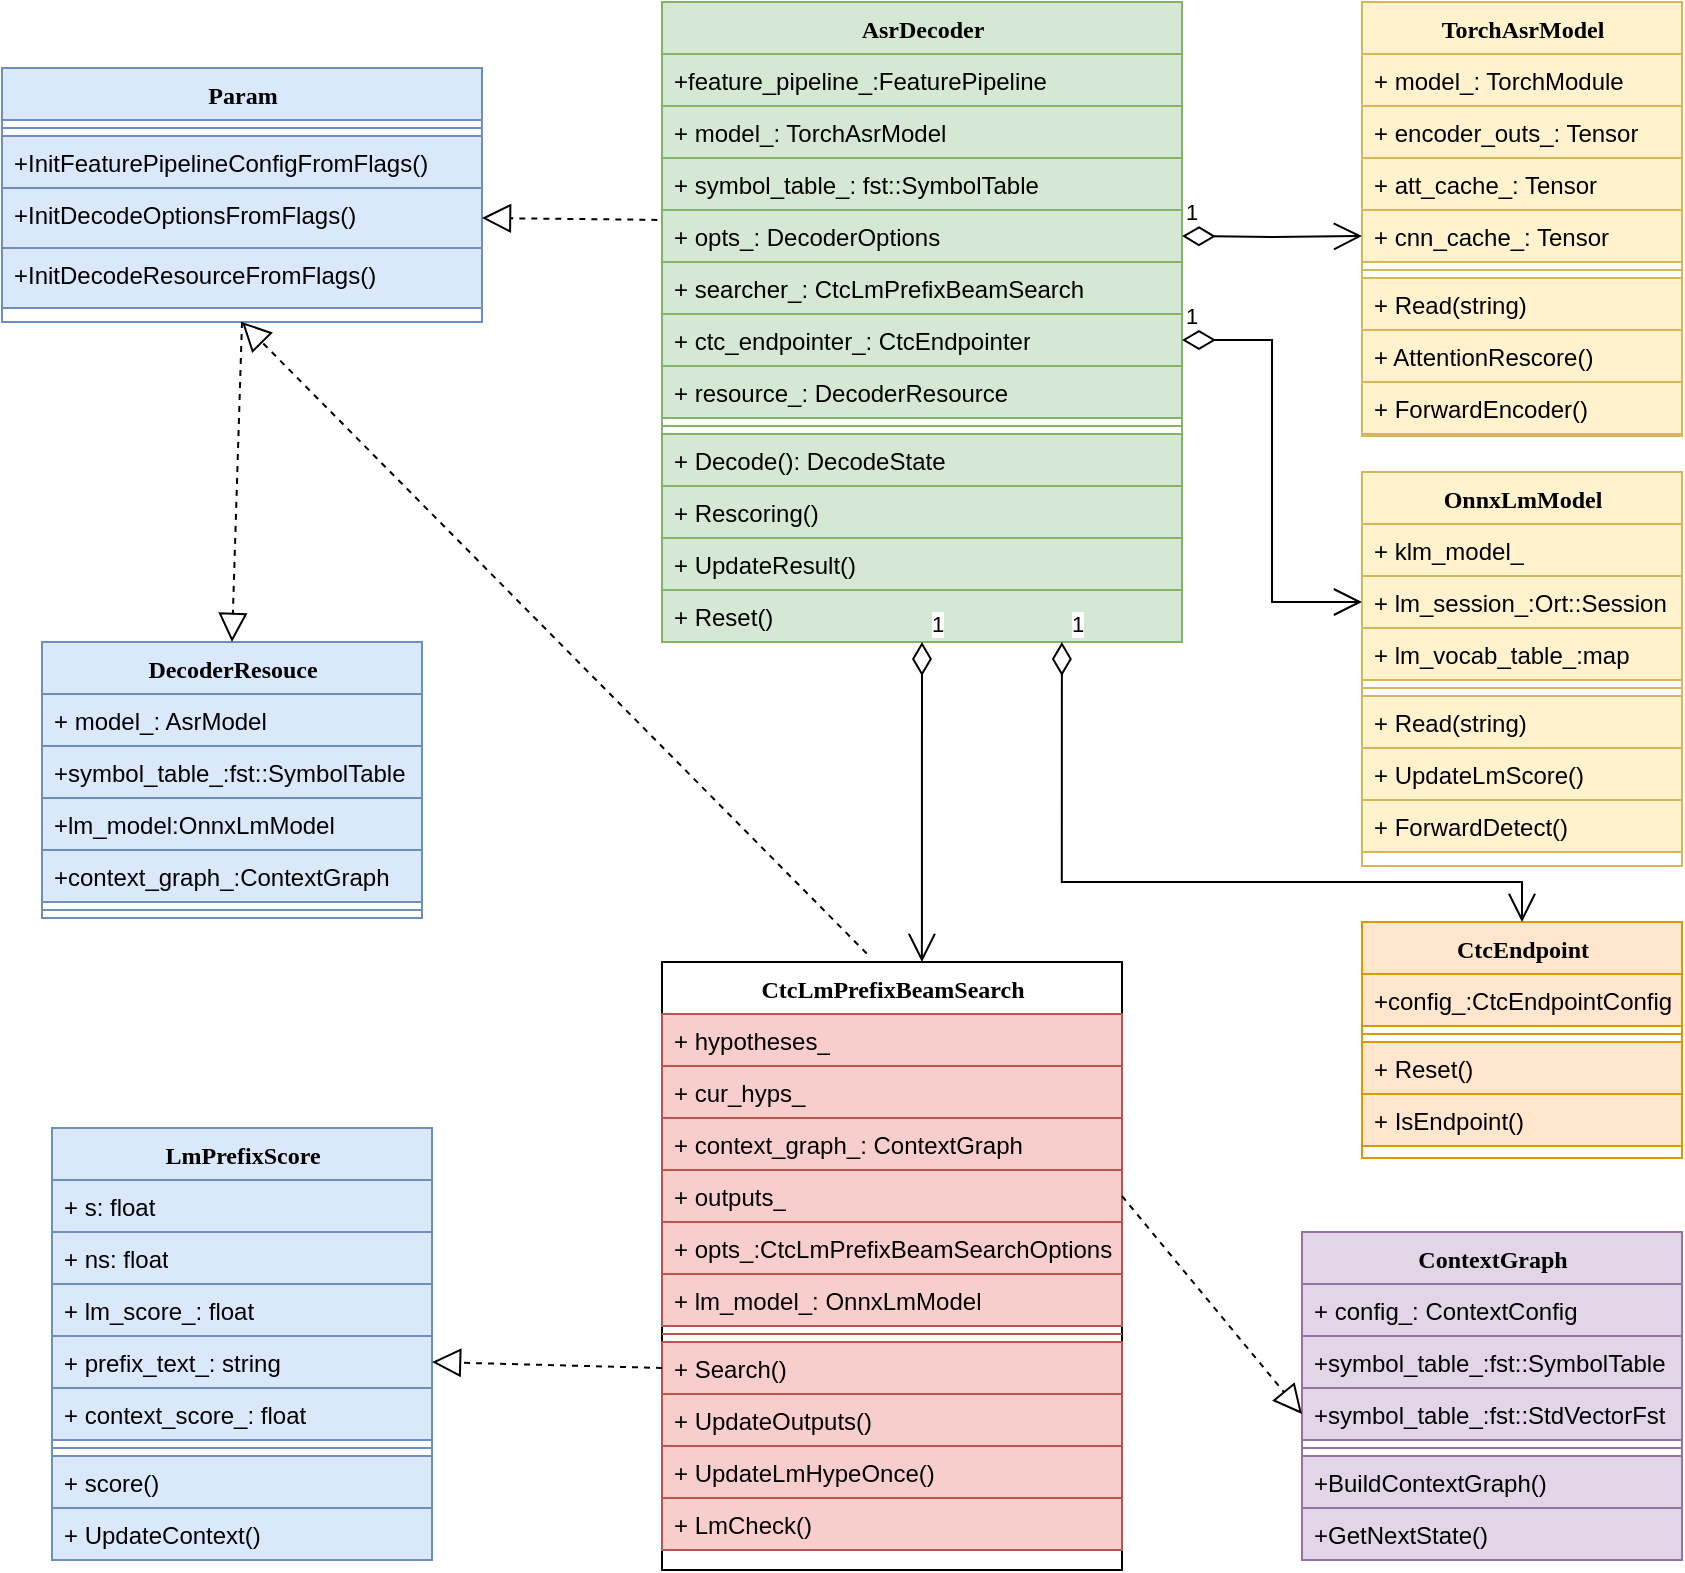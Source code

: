 <mxfile version="20.8.10" type="device"><diagram name="Page-1" id="9f46799a-70d6-7492-0946-bef42562c5a5"><mxGraphModel dx="1587" dy="893" grid="1" gridSize="10" guides="1" tooltips="1" connect="1" arrows="1" fold="1" page="1" pageScale="1" pageWidth="1100" pageHeight="850" background="none" math="0" shadow="0"><root><mxCell id="0"/><mxCell id="1" parent="0"/><mxCell id="78961159f06e98e8-17" value="Param" style="swimlane;html=1;fontStyle=1;align=center;verticalAlign=top;childLayout=stackLayout;horizontal=1;startSize=26;horizontalStack=0;resizeParent=1;resizeLast=0;collapsible=1;marginBottom=0;swimlaneFillColor=#ffffff;rounded=0;shadow=0;comic=0;labelBackgroundColor=none;strokeWidth=1;fillColor=#dae8fc;fontFamily=Verdana;fontSize=12;strokeColor=#6c8ebf;" parent="1" vertex="1"><mxGeometry x="10" y="83" width="240" height="127" as="geometry"><mxRectangle x="90" y="83" width="80" height="30" as="alternateBounds"/></mxGeometry></mxCell><mxCell id="78961159f06e98e8-19" value="" style="line;html=1;strokeWidth=1;fillColor=#dae8fc;align=left;verticalAlign=middle;spacingTop=-1;spacingLeft=3;spacingRight=3;rotatable=0;labelPosition=right;points=[];portConstraint=eastwest;strokeColor=#6c8ebf;" parent="78961159f06e98e8-17" vertex="1"><mxGeometry y="26" width="240" height="8" as="geometry"/></mxCell><mxCell id="78961159f06e98e8-20" value="+InitFeaturePipelineConfigFromFlags()" style="text;html=1;strokeColor=#6c8ebf;fillColor=#dae8fc;align=left;verticalAlign=top;spacingLeft=4;spacingRight=4;whiteSpace=wrap;overflow=hidden;rotatable=0;points=[[0,0.5],[1,0.5]];portConstraint=eastwest;" parent="78961159f06e98e8-17" vertex="1"><mxGeometry y="34" width="240" height="26" as="geometry"/></mxCell><mxCell id="78961159f06e98e8-27" value="+InitDecodeOptionsFromFlags()" style="text;html=1;strokeColor=#6c8ebf;fillColor=#dae8fc;align=left;verticalAlign=top;spacingLeft=4;spacingRight=4;whiteSpace=wrap;overflow=hidden;rotatable=0;points=[[0,0.5],[1,0.5]];portConstraint=eastwest;" parent="78961159f06e98e8-17" vertex="1"><mxGeometry y="60" width="240" height="30" as="geometry"/></mxCell><mxCell id="6aU27P2bZAj_-giF5rMK-1" value="+InitDecodeResourceFromFlags()" style="text;html=1;strokeColor=#6c8ebf;fillColor=#dae8fc;align=left;verticalAlign=top;spacingLeft=4;spacingRight=4;whiteSpace=wrap;overflow=hidden;rotatable=0;points=[[0,0.5],[1,0.5]];portConstraint=eastwest;" vertex="1" parent="78961159f06e98e8-17"><mxGeometry y="90" width="240" height="30" as="geometry"/></mxCell><mxCell id="78961159f06e98e8-30" value="AsrDecoder" style="swimlane;html=1;fontStyle=1;align=center;verticalAlign=top;childLayout=stackLayout;horizontal=1;startSize=26;horizontalStack=0;resizeParent=1;resizeLast=0;collapsible=1;marginBottom=0;swimlaneFillColor=#ffffff;rounded=0;shadow=0;comic=0;labelBackgroundColor=none;strokeWidth=1;fillColor=#d5e8d4;fontFamily=Verdana;fontSize=12;strokeColor=#82b366;" parent="1" vertex="1"><mxGeometry x="340" y="50" width="260" height="320" as="geometry"/></mxCell><mxCell id="78961159f06e98e8-31" value="+feature_pipeline_:FeaturePipeline" style="text;html=1;strokeColor=#82b366;fillColor=#d5e8d4;align=left;verticalAlign=top;spacingLeft=4;spacingRight=4;whiteSpace=wrap;overflow=hidden;rotatable=0;points=[[0,0.5],[1,0.5]];portConstraint=eastwest;" parent="78961159f06e98e8-30" vertex="1"><mxGeometry y="26" width="260" height="26" as="geometry"/></mxCell><mxCell id="78961159f06e98e8-32" value="+ model_: TorchAsrModel" style="text;html=1;strokeColor=#82b366;fillColor=#d5e8d4;align=left;verticalAlign=top;spacingLeft=4;spacingRight=4;whiteSpace=wrap;overflow=hidden;rotatable=0;points=[[0,0.5],[1,0.5]];portConstraint=eastwest;" parent="78961159f06e98e8-30" vertex="1"><mxGeometry y="52" width="260" height="26" as="geometry"/></mxCell><mxCell id="78961159f06e98e8-33" value="+ symbol_table_: fst::SymbolTable" style="text;html=1;strokeColor=#82b366;fillColor=#d5e8d4;align=left;verticalAlign=top;spacingLeft=4;spacingRight=4;whiteSpace=wrap;overflow=hidden;rotatable=0;points=[[0,0.5],[1,0.5]];portConstraint=eastwest;" parent="78961159f06e98e8-30" vertex="1"><mxGeometry y="78" width="260" height="26" as="geometry"/></mxCell><mxCell id="78961159f06e98e8-34" value="+ opts_: DecoderOptions" style="text;html=1;strokeColor=#82b366;fillColor=#d5e8d4;align=left;verticalAlign=top;spacingLeft=4;spacingRight=4;whiteSpace=wrap;overflow=hidden;rotatable=0;points=[[0,0.5],[1,0.5]];portConstraint=eastwest;" parent="78961159f06e98e8-30" vertex="1"><mxGeometry y="104" width="260" height="26" as="geometry"/></mxCell><mxCell id="78961159f06e98e8-36" value="+ searcher_: CtcLmPrefixBeamSearch" style="text;html=1;strokeColor=#82b366;fillColor=#d5e8d4;align=left;verticalAlign=top;spacingLeft=4;spacingRight=4;whiteSpace=wrap;overflow=hidden;rotatable=0;points=[[0,0.5],[1,0.5]];portConstraint=eastwest;" parent="78961159f06e98e8-30" vertex="1"><mxGeometry y="130" width="260" height="26" as="geometry"/></mxCell><mxCell id="6aU27P2bZAj_-giF5rMK-4" value="+ ctc_endpointer_: CtcEndpointer" style="text;html=1;strokeColor=#82b366;fillColor=#d5e8d4;align=left;verticalAlign=top;spacingLeft=4;spacingRight=4;whiteSpace=wrap;overflow=hidden;rotatable=0;points=[[0,0.5],[1,0.5]];portConstraint=eastwest;" vertex="1" parent="78961159f06e98e8-30"><mxGeometry y="156" width="260" height="26" as="geometry"/></mxCell><mxCell id="78961159f06e98e8-37" value="+ resource_: DecoderResource" style="text;html=1;strokeColor=#82b366;fillColor=#d5e8d4;align=left;verticalAlign=top;spacingLeft=4;spacingRight=4;whiteSpace=wrap;overflow=hidden;rotatable=0;points=[[0,0.5],[1,0.5]];portConstraint=eastwest;" parent="78961159f06e98e8-30" vertex="1"><mxGeometry y="182" width="260" height="26" as="geometry"/></mxCell><mxCell id="78961159f06e98e8-38" value="" style="line;html=1;strokeWidth=1;fillColor=#d5e8d4;align=left;verticalAlign=middle;spacingTop=-1;spacingLeft=3;spacingRight=3;rotatable=0;labelPosition=right;points=[];portConstraint=eastwest;strokeColor=#82b366;" parent="78961159f06e98e8-30" vertex="1"><mxGeometry y="208" width="260" height="8" as="geometry"/></mxCell><mxCell id="78961159f06e98e8-39" value="+ Decode(): DecodeState" style="text;html=1;strokeColor=#82b366;fillColor=#d5e8d4;align=left;verticalAlign=top;spacingLeft=4;spacingRight=4;whiteSpace=wrap;overflow=hidden;rotatable=0;points=[[0,0.5],[1,0.5]];portConstraint=eastwest;" parent="78961159f06e98e8-30" vertex="1"><mxGeometry y="216" width="260" height="26" as="geometry"/></mxCell><mxCell id="6aU27P2bZAj_-giF5rMK-2" value="+ Rescoring() " style="text;html=1;strokeColor=#82b366;fillColor=#d5e8d4;align=left;verticalAlign=top;spacingLeft=4;spacingRight=4;whiteSpace=wrap;overflow=hidden;rotatable=0;points=[[0,0.5],[1,0.5]];portConstraint=eastwest;" vertex="1" parent="78961159f06e98e8-30"><mxGeometry y="242" width="260" height="26" as="geometry"/></mxCell><mxCell id="78961159f06e98e8-40" value="+ UpdateResult() " style="text;html=1;strokeColor=#82b366;fillColor=#d5e8d4;align=left;verticalAlign=top;spacingLeft=4;spacingRight=4;whiteSpace=wrap;overflow=hidden;rotatable=0;points=[[0,0.5],[1,0.5]];portConstraint=eastwest;" parent="78961159f06e98e8-30" vertex="1"><mxGeometry y="268" width="260" height="26" as="geometry"/></mxCell><mxCell id="78961159f06e98e8-42" value="+ Reset()" style="text;html=1;strokeColor=#82b366;fillColor=#d5e8d4;align=left;verticalAlign=top;spacingLeft=4;spacingRight=4;whiteSpace=wrap;overflow=hidden;rotatable=0;points=[[0,0.5],[1,0.5]];portConstraint=eastwest;" parent="78961159f06e98e8-30" vertex="1"><mxGeometry y="294" width="260" height="26" as="geometry"/></mxCell><mxCell id="78961159f06e98e8-43" value="TorchAsrModel" style="swimlane;html=1;fontStyle=1;align=center;verticalAlign=top;childLayout=stackLayout;horizontal=1;startSize=26;horizontalStack=0;resizeParent=1;resizeLast=0;collapsible=1;marginBottom=0;swimlaneFillColor=#ffffff;rounded=0;shadow=0;comic=0;labelBackgroundColor=none;strokeWidth=1;fillColor=#fff2cc;fontFamily=Verdana;fontSize=12;strokeColor=#d6b656;" parent="1" vertex="1"><mxGeometry x="690" y="50" width="160" height="217" as="geometry"/></mxCell><mxCell id="78961159f06e98e8-44" value="+ model_: TorchModule" style="text;html=1;strokeColor=#d6b656;fillColor=#fff2cc;align=left;verticalAlign=top;spacingLeft=4;spacingRight=4;whiteSpace=wrap;overflow=hidden;rotatable=0;points=[[0,0.5],[1,0.5]];portConstraint=eastwest;" parent="78961159f06e98e8-43" vertex="1"><mxGeometry y="26" width="160" height="26" as="geometry"/></mxCell><mxCell id="78961159f06e98e8-45" value="+ encoder_outs_: Tensor" style="text;html=1;strokeColor=#d6b656;fillColor=#fff2cc;align=left;verticalAlign=top;spacingLeft=4;spacingRight=4;whiteSpace=wrap;overflow=hidden;rotatable=0;points=[[0,0.5],[1,0.5]];portConstraint=eastwest;" parent="78961159f06e98e8-43" vertex="1"><mxGeometry y="52" width="160" height="26" as="geometry"/></mxCell><mxCell id="78961159f06e98e8-49" value="+ att_cache_: Tensor" style="text;html=1;strokeColor=#d6b656;fillColor=#fff2cc;align=left;verticalAlign=top;spacingLeft=4;spacingRight=4;whiteSpace=wrap;overflow=hidden;rotatable=0;points=[[0,0.5],[1,0.5]];portConstraint=eastwest;" parent="78961159f06e98e8-43" vertex="1"><mxGeometry y="78" width="160" height="26" as="geometry"/></mxCell><mxCell id="78961159f06e98e8-50" value="+ cnn_cache_: Tensor" style="text;html=1;strokeColor=#d6b656;fillColor=#fff2cc;align=left;verticalAlign=top;spacingLeft=4;spacingRight=4;whiteSpace=wrap;overflow=hidden;rotatable=0;points=[[0,0.5],[1,0.5]];portConstraint=eastwest;" parent="78961159f06e98e8-43" vertex="1"><mxGeometry y="104" width="160" height="26" as="geometry"/></mxCell><mxCell id="78961159f06e98e8-51" value="" style="line;html=1;strokeWidth=1;fillColor=#fff2cc;align=left;verticalAlign=middle;spacingTop=-1;spacingLeft=3;spacingRight=3;rotatable=0;labelPosition=right;points=[];portConstraint=eastwest;strokeColor=#d6b656;" parent="78961159f06e98e8-43" vertex="1"><mxGeometry y="130" width="160" height="8" as="geometry"/></mxCell><mxCell id="78961159f06e98e8-52" value="+ Read(string)" style="text;html=1;strokeColor=#d6b656;fillColor=#fff2cc;align=left;verticalAlign=top;spacingLeft=4;spacingRight=4;whiteSpace=wrap;overflow=hidden;rotatable=0;points=[[0,0.5],[1,0.5]];portConstraint=eastwest;" parent="78961159f06e98e8-43" vertex="1"><mxGeometry y="138" width="160" height="26" as="geometry"/></mxCell><mxCell id="78961159f06e98e8-53" value="+ AttentionRescore()" style="text;html=1;strokeColor=#d6b656;fillColor=#fff2cc;align=left;verticalAlign=top;spacingLeft=4;spacingRight=4;whiteSpace=wrap;overflow=hidden;rotatable=0;points=[[0,0.5],[1,0.5]];portConstraint=eastwest;" parent="78961159f06e98e8-43" vertex="1"><mxGeometry y="164" width="160" height="26" as="geometry"/></mxCell><mxCell id="6aU27P2bZAj_-giF5rMK-3" value="+ ForwardEncoder()" style="text;html=1;strokeColor=#d6b656;fillColor=#fff2cc;align=left;verticalAlign=top;spacingLeft=4;spacingRight=4;whiteSpace=wrap;overflow=hidden;rotatable=0;points=[[0,0.5],[1,0.5]];portConstraint=eastwest;" vertex="1" parent="78961159f06e98e8-43"><mxGeometry y="190" width="160" height="26" as="geometry"/></mxCell><mxCell id="78961159f06e98e8-56" value="CtcEndpoint" style="swimlane;html=1;fontStyle=1;align=center;verticalAlign=top;childLayout=stackLayout;horizontal=1;startSize=26;horizontalStack=0;resizeParent=1;resizeLast=0;collapsible=1;marginBottom=0;swimlaneFillColor=#ffffff;rounded=0;shadow=0;comic=0;labelBackgroundColor=none;strokeWidth=1;fillColor=#ffe6cc;fontFamily=Verdana;fontSize=12;strokeColor=#d79b00;" parent="1" vertex="1"><mxGeometry x="690" y="510" width="160" height="118" as="geometry"/></mxCell><mxCell id="78961159f06e98e8-57" value="+config_:CtcEndpointConfig" style="text;html=1;strokeColor=#d79b00;fillColor=#ffe6cc;align=left;verticalAlign=top;spacingLeft=4;spacingRight=4;whiteSpace=wrap;overflow=hidden;rotatable=0;points=[[0,0.5],[1,0.5]];portConstraint=eastwest;" parent="78961159f06e98e8-56" vertex="1"><mxGeometry y="26" width="160" height="26" as="geometry"/></mxCell><mxCell id="78961159f06e98e8-64" value="" style="line;html=1;strokeWidth=1;fillColor=#ffe6cc;align=left;verticalAlign=middle;spacingTop=-1;spacingLeft=3;spacingRight=3;rotatable=0;labelPosition=right;points=[];portConstraint=eastwest;strokeColor=#d79b00;" parent="78961159f06e98e8-56" vertex="1"><mxGeometry y="52" width="160" height="8" as="geometry"/></mxCell><mxCell id="78961159f06e98e8-65" value="+ Reset()" style="text;html=1;strokeColor=#d79b00;fillColor=#ffe6cc;align=left;verticalAlign=top;spacingLeft=4;spacingRight=4;whiteSpace=wrap;overflow=hidden;rotatable=0;points=[[0,0.5],[1,0.5]];portConstraint=eastwest;" parent="78961159f06e98e8-56" vertex="1"><mxGeometry y="60" width="160" height="26" as="geometry"/></mxCell><mxCell id="78961159f06e98e8-66" value="+ IsEndpoint()" style="text;html=1;strokeColor=#d79b00;fillColor=#ffe6cc;align=left;verticalAlign=top;spacingLeft=4;spacingRight=4;whiteSpace=wrap;overflow=hidden;rotatable=0;points=[[0,0.5],[1,0.5]];portConstraint=eastwest;" parent="78961159f06e98e8-56" vertex="1"><mxGeometry y="86" width="160" height="26" as="geometry"/></mxCell><mxCell id="78961159f06e98e8-69" value="CtcLmPrefixBeamSearch" style="swimlane;html=1;fontStyle=1;align=center;verticalAlign=top;childLayout=stackLayout;horizontal=1;startSize=26;horizontalStack=0;resizeParent=1;resizeLast=0;collapsible=1;marginBottom=0;swimlaneFillColor=#ffffff;rounded=0;shadow=0;comic=0;labelBackgroundColor=none;strokeWidth=1;fillColor=none;fontFamily=Verdana;fontSize=12" parent="1" vertex="1"><mxGeometry x="340" y="530" width="230" height="304" as="geometry"/></mxCell><mxCell id="78961159f06e98e8-70" value="+ hypotheses_" style="text;html=1;strokeColor=#b85450;fillColor=#f8cecc;align=left;verticalAlign=top;spacingLeft=4;spacingRight=4;whiteSpace=wrap;overflow=hidden;rotatable=0;points=[[0,0.5],[1,0.5]];portConstraint=eastwest;" parent="78961159f06e98e8-69" vertex="1"><mxGeometry y="26" width="230" height="26" as="geometry"/></mxCell><mxCell id="78961159f06e98e8-71" value="+ cur_hyps_" style="text;html=1;strokeColor=#b85450;fillColor=#f8cecc;align=left;verticalAlign=top;spacingLeft=4;spacingRight=4;whiteSpace=wrap;overflow=hidden;rotatable=0;points=[[0,0.5],[1,0.5]];portConstraint=eastwest;" parent="78961159f06e98e8-69" vertex="1"><mxGeometry y="52" width="230" height="26" as="geometry"/></mxCell><mxCell id="78961159f06e98e8-72" value="+ context_graph_: ContextGraph" style="text;html=1;strokeColor=#b85450;fillColor=#f8cecc;align=left;verticalAlign=top;spacingLeft=4;spacingRight=4;whiteSpace=wrap;overflow=hidden;rotatable=0;points=[[0,0.5],[1,0.5]];portConstraint=eastwest;" parent="78961159f06e98e8-69" vertex="1"><mxGeometry y="78" width="230" height="26" as="geometry"/></mxCell><mxCell id="78961159f06e98e8-74" value="+ outputs_" style="text;html=1;strokeColor=#b85450;fillColor=#f8cecc;align=left;verticalAlign=top;spacingLeft=4;spacingRight=4;whiteSpace=wrap;overflow=hidden;rotatable=0;points=[[0,0.5],[1,0.5]];portConstraint=eastwest;" parent="78961159f06e98e8-69" vertex="1"><mxGeometry y="104" width="230" height="26" as="geometry"/></mxCell><mxCell id="78961159f06e98e8-75" value="+ opts_:CtcLmPrefixBeamSearchOptions" style="text;html=1;strokeColor=#b85450;fillColor=#f8cecc;align=left;verticalAlign=top;spacingLeft=4;spacingRight=4;whiteSpace=wrap;overflow=hidden;rotatable=0;points=[[0,0.5],[1,0.5]];portConstraint=eastwest;" parent="78961159f06e98e8-69" vertex="1"><mxGeometry y="130" width="230" height="26" as="geometry"/></mxCell><mxCell id="78961159f06e98e8-76" value="+ lm_model_: OnnxLmModel" style="text;html=1;strokeColor=#b85450;fillColor=#f8cecc;align=left;verticalAlign=top;spacingLeft=4;spacingRight=4;whiteSpace=wrap;overflow=hidden;rotatable=0;points=[[0,0.5],[1,0.5]];portConstraint=eastwest;" parent="78961159f06e98e8-69" vertex="1"><mxGeometry y="156" width="230" height="26" as="geometry"/></mxCell><mxCell id="78961159f06e98e8-77" value="" style="line;html=1;strokeWidth=1;fillColor=#f8cecc;align=left;verticalAlign=middle;spacingTop=-1;spacingLeft=3;spacingRight=3;rotatable=0;labelPosition=right;points=[];portConstraint=eastwest;strokeColor=#b85450;" parent="78961159f06e98e8-69" vertex="1"><mxGeometry y="182" width="230" height="8" as="geometry"/></mxCell><mxCell id="78961159f06e98e8-78" value="+ Search()" style="text;html=1;strokeColor=#b85450;fillColor=#f8cecc;align=left;verticalAlign=top;spacingLeft=4;spacingRight=4;whiteSpace=wrap;overflow=hidden;rotatable=0;points=[[0,0.5],[1,0.5]];portConstraint=eastwest;" parent="78961159f06e98e8-69" vertex="1"><mxGeometry y="190" width="230" height="26" as="geometry"/></mxCell><mxCell id="78961159f06e98e8-79" value="+ UpdateOutputs()" style="text;html=1;strokeColor=#b85450;fillColor=#f8cecc;align=left;verticalAlign=top;spacingLeft=4;spacingRight=4;whiteSpace=wrap;overflow=hidden;rotatable=0;points=[[0,0.5],[1,0.5]];portConstraint=eastwest;" parent="78961159f06e98e8-69" vertex="1"><mxGeometry y="216" width="230" height="26" as="geometry"/></mxCell><mxCell id="78961159f06e98e8-80" value="+ UpdateLmHypeOnce()" style="text;html=1;strokeColor=#b85450;fillColor=#f8cecc;align=left;verticalAlign=top;spacingLeft=4;spacingRight=4;whiteSpace=wrap;overflow=hidden;rotatable=0;points=[[0,0.5],[1,0.5]];portConstraint=eastwest;" parent="78961159f06e98e8-69" vertex="1"><mxGeometry y="242" width="230" height="26" as="geometry"/></mxCell><mxCell id="78961159f06e98e8-81" value="+ LmCheck()" style="text;html=1;strokeColor=#b85450;fillColor=#f8cecc;align=left;verticalAlign=top;spacingLeft=4;spacingRight=4;whiteSpace=wrap;overflow=hidden;rotatable=0;points=[[0,0.5],[1,0.5]];portConstraint=eastwest;" parent="78961159f06e98e8-69" vertex="1"><mxGeometry y="268" width="230" height="26" as="geometry"/></mxCell><mxCell id="78961159f06e98e8-108" value="ContextGraph" style="swimlane;html=1;fontStyle=1;align=center;verticalAlign=top;childLayout=stackLayout;horizontal=1;startSize=26;horizontalStack=0;resizeParent=1;resizeLast=0;collapsible=1;marginBottom=0;swimlaneFillColor=#ffffff;rounded=0;shadow=0;comic=0;labelBackgroundColor=none;strokeWidth=1;fillColor=#e1d5e7;fontFamily=Verdana;fontSize=12;strokeColor=#9673a6;" parent="1" vertex="1"><mxGeometry x="660" y="665" width="190" height="164" as="geometry"/></mxCell><mxCell id="78961159f06e98e8-109" value="+ config_: ContextConfig" style="text;html=1;strokeColor=#9673a6;fillColor=#e1d5e7;align=left;verticalAlign=top;spacingLeft=4;spacingRight=4;whiteSpace=wrap;overflow=hidden;rotatable=0;points=[[0,0.5],[1,0.5]];portConstraint=eastwest;" parent="78961159f06e98e8-108" vertex="1"><mxGeometry y="26" width="190" height="26" as="geometry"/></mxCell><mxCell id="6aU27P2bZAj_-giF5rMK-15" value="+symbol_table_:fst::SymbolTable" style="text;html=1;strokeColor=#9673a6;fillColor=#e1d5e7;align=left;verticalAlign=top;spacingLeft=4;spacingRight=4;whiteSpace=wrap;overflow=hidden;rotatable=0;points=[[0,0.5],[1,0.5]];portConstraint=eastwest;" vertex="1" parent="78961159f06e98e8-108"><mxGeometry y="52" width="190" height="26" as="geometry"/></mxCell><mxCell id="78961159f06e98e8-110" value="+symbol_table_:fst::StdVectorFst" style="text;html=1;strokeColor=#9673a6;fillColor=#e1d5e7;align=left;verticalAlign=top;spacingLeft=4;spacingRight=4;whiteSpace=wrap;overflow=hidden;rotatable=0;points=[[0,0.5],[1,0.5]];portConstraint=eastwest;" parent="78961159f06e98e8-108" vertex="1"><mxGeometry y="78" width="190" height="26" as="geometry"/></mxCell><mxCell id="78961159f06e98e8-116" value="" style="line;html=1;strokeWidth=1;fillColor=#e1d5e7;align=left;verticalAlign=middle;spacingTop=-1;spacingLeft=3;spacingRight=3;rotatable=0;labelPosition=right;points=[];portConstraint=eastwest;strokeColor=#9673a6;" parent="78961159f06e98e8-108" vertex="1"><mxGeometry y="104" width="190" height="8" as="geometry"/></mxCell><mxCell id="78961159f06e98e8-117" value="+BuildContextGraph()" style="text;html=1;strokeColor=#9673a6;fillColor=#e1d5e7;align=left;verticalAlign=top;spacingLeft=4;spacingRight=4;whiteSpace=wrap;overflow=hidden;rotatable=0;points=[[0,0.5],[1,0.5]];portConstraint=eastwest;" parent="78961159f06e98e8-108" vertex="1"><mxGeometry y="112" width="190" height="26" as="geometry"/></mxCell><mxCell id="78961159f06e98e8-120" value="+GetNextState()" style="text;html=1;strokeColor=#9673a6;fillColor=#e1d5e7;align=left;verticalAlign=top;spacingLeft=4;spacingRight=4;whiteSpace=wrap;overflow=hidden;rotatable=0;points=[[0,0.5],[1,0.5]];portConstraint=eastwest;" parent="78961159f06e98e8-108" vertex="1"><mxGeometry y="138" width="190" height="26" as="geometry"/></mxCell><mxCell id="6aU27P2bZAj_-giF5rMK-5" value="OnnxLmModel" style="swimlane;html=1;fontStyle=1;align=center;verticalAlign=top;childLayout=stackLayout;horizontal=1;startSize=26;horizontalStack=0;resizeParent=1;resizeLast=0;collapsible=1;marginBottom=0;swimlaneFillColor=#ffffff;rounded=0;shadow=0;comic=0;labelBackgroundColor=none;strokeWidth=1;fillColor=#fff2cc;fontFamily=Verdana;fontSize=12;strokeColor=#d6b656;" vertex="1" parent="1"><mxGeometry x="690" y="285" width="160" height="197" as="geometry"/></mxCell><mxCell id="6aU27P2bZAj_-giF5rMK-6" value="+ klm_model_" style="text;html=1;strokeColor=#d6b656;fillColor=#fff2cc;align=left;verticalAlign=top;spacingLeft=4;spacingRight=4;whiteSpace=wrap;overflow=hidden;rotatable=0;points=[[0,0.5],[1,0.5]];portConstraint=eastwest;" vertex="1" parent="6aU27P2bZAj_-giF5rMK-5"><mxGeometry y="26" width="160" height="26" as="geometry"/></mxCell><mxCell id="6aU27P2bZAj_-giF5rMK-7" value="+ lm_session_:Ort::Session" style="text;html=1;strokeColor=#d6b656;fillColor=#fff2cc;align=left;verticalAlign=top;spacingLeft=4;spacingRight=4;whiteSpace=wrap;overflow=hidden;rotatable=0;points=[[0,0.5],[1,0.5]];portConstraint=eastwest;" vertex="1" parent="6aU27P2bZAj_-giF5rMK-5"><mxGeometry y="52" width="160" height="26" as="geometry"/></mxCell><mxCell id="6aU27P2bZAj_-giF5rMK-9" value="+ lm_vocab_table_:map" style="text;html=1;strokeColor=#d6b656;fillColor=#fff2cc;align=left;verticalAlign=top;spacingLeft=4;spacingRight=4;whiteSpace=wrap;overflow=hidden;rotatable=0;points=[[0,0.5],[1,0.5]];portConstraint=eastwest;" vertex="1" parent="6aU27P2bZAj_-giF5rMK-5"><mxGeometry y="78" width="160" height="26" as="geometry"/></mxCell><mxCell id="6aU27P2bZAj_-giF5rMK-10" value="" style="line;html=1;strokeWidth=1;fillColor=#fff2cc;align=left;verticalAlign=middle;spacingTop=-1;spacingLeft=3;spacingRight=3;rotatable=0;labelPosition=right;points=[];portConstraint=eastwest;strokeColor=#d6b656;" vertex="1" parent="6aU27P2bZAj_-giF5rMK-5"><mxGeometry y="104" width="160" height="8" as="geometry"/></mxCell><mxCell id="6aU27P2bZAj_-giF5rMK-11" value="+ Read(string)" style="text;html=1;strokeColor=#d6b656;fillColor=#fff2cc;align=left;verticalAlign=top;spacingLeft=4;spacingRight=4;whiteSpace=wrap;overflow=hidden;rotatable=0;points=[[0,0.5],[1,0.5]];portConstraint=eastwest;" vertex="1" parent="6aU27P2bZAj_-giF5rMK-5"><mxGeometry y="112" width="160" height="26" as="geometry"/></mxCell><mxCell id="6aU27P2bZAj_-giF5rMK-12" value="+ UpdateLmScore()" style="text;html=1;strokeColor=#d6b656;fillColor=#fff2cc;align=left;verticalAlign=top;spacingLeft=4;spacingRight=4;whiteSpace=wrap;overflow=hidden;rotatable=0;points=[[0,0.5],[1,0.5]];portConstraint=eastwest;" vertex="1" parent="6aU27P2bZAj_-giF5rMK-5"><mxGeometry y="138" width="160" height="26" as="geometry"/></mxCell><mxCell id="6aU27P2bZAj_-giF5rMK-13" value="+ ForwardDetect()" style="text;html=1;strokeColor=#d6b656;fillColor=#fff2cc;align=left;verticalAlign=top;spacingLeft=4;spacingRight=4;whiteSpace=wrap;overflow=hidden;rotatable=0;points=[[0,0.5],[1,0.5]];portConstraint=eastwest;" vertex="1" parent="6aU27P2bZAj_-giF5rMK-5"><mxGeometry y="164" width="160" height="26" as="geometry"/></mxCell><mxCell id="6aU27P2bZAj_-giF5rMK-17" value="" style="endArrow=block;dashed=1;endFill=0;endSize=12;html=1;rounded=0;exitX=-0.009;exitY=0.19;exitDx=0;exitDy=0;entryX=1;entryY=0.5;entryDx=0;entryDy=0;exitPerimeter=0;" edge="1" parent="1" source="78961159f06e98e8-34" target="78961159f06e98e8-27"><mxGeometry width="160" relative="1" as="geometry"><mxPoint x="200" y="330" as="sourcePoint"/><mxPoint x="360" y="330" as="targetPoint"/></mxGeometry></mxCell><mxCell id="6aU27P2bZAj_-giF5rMK-24" value="" style="endArrow=block;dashed=1;endFill=0;endSize=12;html=1;rounded=0;exitX=1;exitY=0.5;exitDx=0;exitDy=0;entryX=0;entryY=0.5;entryDx=0;entryDy=0;" edge="1" parent="1" source="78961159f06e98e8-74" target="78961159f06e98e8-110"><mxGeometry width="160" relative="1" as="geometry"><mxPoint x="575" y="620" as="sourcePoint"/><mxPoint x="735" y="620" as="targetPoint"/></mxGeometry></mxCell><mxCell id="6aU27P2bZAj_-giF5rMK-26" value="DecoderResouce" style="swimlane;html=1;fontStyle=1;align=center;verticalAlign=top;childLayout=stackLayout;horizontal=1;startSize=26;horizontalStack=0;resizeParent=1;resizeLast=0;collapsible=1;marginBottom=0;swimlaneFillColor=#ffffff;rounded=0;shadow=0;comic=0;labelBackgroundColor=none;strokeWidth=1;fillColor=#dae8fc;fontFamily=Verdana;fontSize=12;strokeColor=#6c8ebf;" vertex="1" parent="1"><mxGeometry x="30" y="370" width="190" height="138" as="geometry"/></mxCell><mxCell id="6aU27P2bZAj_-giF5rMK-27" value="+ model_: AsrModel" style="text;html=1;strokeColor=#6c8ebf;fillColor=#dae8fc;align=left;verticalAlign=top;spacingLeft=4;spacingRight=4;whiteSpace=wrap;overflow=hidden;rotatable=0;points=[[0,0.5],[1,0.5]];portConstraint=eastwest;" vertex="1" parent="6aU27P2bZAj_-giF5rMK-26"><mxGeometry y="26" width="190" height="26" as="geometry"/></mxCell><mxCell id="6aU27P2bZAj_-giF5rMK-28" value="+symbol_table_:fst::SymbolTable" style="text;html=1;strokeColor=#6c8ebf;fillColor=#dae8fc;align=left;verticalAlign=top;spacingLeft=4;spacingRight=4;whiteSpace=wrap;overflow=hidden;rotatable=0;points=[[0,0.5],[1,0.5]];portConstraint=eastwest;" vertex="1" parent="6aU27P2bZAj_-giF5rMK-26"><mxGeometry y="52" width="190" height="26" as="geometry"/></mxCell><mxCell id="6aU27P2bZAj_-giF5rMK-33" value="+lm_model:OnnxLmModel" style="text;html=1;strokeColor=#6c8ebf;fillColor=#dae8fc;align=left;verticalAlign=top;spacingLeft=4;spacingRight=4;whiteSpace=wrap;overflow=hidden;rotatable=0;points=[[0,0.5],[1,0.5]];portConstraint=eastwest;" vertex="1" parent="6aU27P2bZAj_-giF5rMK-26"><mxGeometry y="78" width="190" height="26" as="geometry"/></mxCell><mxCell id="6aU27P2bZAj_-giF5rMK-29" value="+context_graph_:ContextGraph" style="text;html=1;strokeColor=#6c8ebf;fillColor=#dae8fc;align=left;verticalAlign=top;spacingLeft=4;spacingRight=4;whiteSpace=wrap;overflow=hidden;rotatable=0;points=[[0,0.5],[1,0.5]];portConstraint=eastwest;" vertex="1" parent="6aU27P2bZAj_-giF5rMK-26"><mxGeometry y="104" width="190" height="26" as="geometry"/></mxCell><mxCell id="6aU27P2bZAj_-giF5rMK-30" value="" style="line;html=1;strokeWidth=1;fillColor=#dae8fc;align=left;verticalAlign=middle;spacingTop=-1;spacingLeft=3;spacingRight=3;rotatable=0;labelPosition=right;points=[];portConstraint=eastwest;strokeColor=#6c8ebf;" vertex="1" parent="6aU27P2bZAj_-giF5rMK-26"><mxGeometry y="130" width="190" height="8" as="geometry"/></mxCell><mxCell id="6aU27P2bZAj_-giF5rMK-34" value="" style="endArrow=block;dashed=1;endFill=0;endSize=12;html=1;rounded=0;exitX=0.5;exitY=1.233;exitDx=0;exitDy=0;exitPerimeter=0;entryX=0.5;entryY=0;entryDx=0;entryDy=0;" edge="1" parent="1" source="6aU27P2bZAj_-giF5rMK-1" target="6aU27P2bZAj_-giF5rMK-26"><mxGeometry width="160" relative="1" as="geometry"><mxPoint x="-220" y="460" as="sourcePoint"/><mxPoint x="-60" y="460" as="targetPoint"/></mxGeometry></mxCell><mxCell id="6aU27P2bZAj_-giF5rMK-35" value="LmPrefixScore" style="swimlane;html=1;fontStyle=1;align=center;verticalAlign=top;childLayout=stackLayout;horizontal=1;startSize=26;horizontalStack=0;resizeParent=1;resizeLast=0;collapsible=1;marginBottom=0;swimlaneFillColor=#ffffff;rounded=0;shadow=0;comic=0;labelBackgroundColor=none;strokeWidth=1;fillColor=#dae8fc;fontFamily=Verdana;fontSize=12;strokeColor=#6c8ebf;" vertex="1" parent="1"><mxGeometry x="35" y="613" width="190" height="216" as="geometry"/></mxCell><mxCell id="6aU27P2bZAj_-giF5rMK-36" value="+ s: float" style="text;html=1;strokeColor=#6c8ebf;fillColor=#dae8fc;align=left;verticalAlign=top;spacingLeft=4;spacingRight=4;whiteSpace=wrap;overflow=hidden;rotatable=0;points=[[0,0.5],[1,0.5]];portConstraint=eastwest;" vertex="1" parent="6aU27P2bZAj_-giF5rMK-35"><mxGeometry y="26" width="190" height="26" as="geometry"/></mxCell><mxCell id="6aU27P2bZAj_-giF5rMK-37" value="+ ns: float" style="text;html=1;strokeColor=#6c8ebf;fillColor=#dae8fc;align=left;verticalAlign=top;spacingLeft=4;spacingRight=4;whiteSpace=wrap;overflow=hidden;rotatable=0;points=[[0,0.5],[1,0.5]];portConstraint=eastwest;" vertex="1" parent="6aU27P2bZAj_-giF5rMK-35"><mxGeometry y="52" width="190" height="26" as="geometry"/></mxCell><mxCell id="6aU27P2bZAj_-giF5rMK-38" value="+ lm_score_: float" style="text;html=1;strokeColor=#6c8ebf;fillColor=#dae8fc;align=left;verticalAlign=top;spacingLeft=4;spacingRight=4;whiteSpace=wrap;overflow=hidden;rotatable=0;points=[[0,0.5],[1,0.5]];portConstraint=eastwest;" vertex="1" parent="6aU27P2bZAj_-giF5rMK-35"><mxGeometry y="78" width="190" height="26" as="geometry"/></mxCell><mxCell id="6aU27P2bZAj_-giF5rMK-43" value="+ prefix_text_: string" style="text;html=1;strokeColor=#6c8ebf;fillColor=#dae8fc;align=left;verticalAlign=top;spacingLeft=4;spacingRight=4;whiteSpace=wrap;overflow=hidden;rotatable=0;points=[[0,0.5],[1,0.5]];portConstraint=eastwest;" vertex="1" parent="6aU27P2bZAj_-giF5rMK-35"><mxGeometry y="104" width="190" height="26" as="geometry"/></mxCell><mxCell id="6aU27P2bZAj_-giF5rMK-39" value="+ context_score_: float" style="text;html=1;strokeColor=#6c8ebf;fillColor=#dae8fc;align=left;verticalAlign=top;spacingLeft=4;spacingRight=4;whiteSpace=wrap;overflow=hidden;rotatable=0;points=[[0,0.5],[1,0.5]];portConstraint=eastwest;" vertex="1" parent="6aU27P2bZAj_-giF5rMK-35"><mxGeometry y="130" width="190" height="26" as="geometry"/></mxCell><mxCell id="6aU27P2bZAj_-giF5rMK-40" value="" style="line;html=1;strokeWidth=1;fillColor=#dae8fc;align=left;verticalAlign=middle;spacingTop=-1;spacingLeft=3;spacingRight=3;rotatable=0;labelPosition=right;points=[];portConstraint=eastwest;strokeColor=#6c8ebf;" vertex="1" parent="6aU27P2bZAj_-giF5rMK-35"><mxGeometry y="156" width="190" height="8" as="geometry"/></mxCell><mxCell id="6aU27P2bZAj_-giF5rMK-41" value="+ score()" style="text;html=1;strokeColor=#6c8ebf;fillColor=#dae8fc;align=left;verticalAlign=top;spacingLeft=4;spacingRight=4;whiteSpace=wrap;overflow=hidden;rotatable=0;points=[[0,0.5],[1,0.5]];portConstraint=eastwest;" vertex="1" parent="6aU27P2bZAj_-giF5rMK-35"><mxGeometry y="164" width="190" height="26" as="geometry"/></mxCell><mxCell id="6aU27P2bZAj_-giF5rMK-42" value="+ UpdateContext()" style="text;html=1;strokeColor=#6c8ebf;fillColor=#dae8fc;align=left;verticalAlign=top;spacingLeft=4;spacingRight=4;whiteSpace=wrap;overflow=hidden;rotatable=0;points=[[0,0.5],[1,0.5]];portConstraint=eastwest;" vertex="1" parent="6aU27P2bZAj_-giF5rMK-35"><mxGeometry y="190" width="190" height="26" as="geometry"/></mxCell><mxCell id="6aU27P2bZAj_-giF5rMK-45" value="" style="endArrow=block;dashed=1;endFill=0;endSize=12;html=1;rounded=0;entryX=1;entryY=0.5;entryDx=0;entryDy=0;exitX=0;exitY=0.5;exitDx=0;exitDy=0;" edge="1" parent="1" source="78961159f06e98e8-78" target="6aU27P2bZAj_-giF5rMK-43"><mxGeometry width="160" relative="1" as="geometry"><mxPoint x="150" y="550" as="sourcePoint"/><mxPoint x="310" y="550" as="targetPoint"/></mxGeometry></mxCell><mxCell id="6aU27P2bZAj_-giF5rMK-46" value="" style="endArrow=block;dashed=1;endFill=0;endSize=12;html=1;rounded=0;exitX=0.445;exitY=-0.014;exitDx=0;exitDy=0;exitPerimeter=0;" edge="1" parent="1" source="78961159f06e98e8-69"><mxGeometry width="160" relative="1" as="geometry"><mxPoint x="170" y="540" as="sourcePoint"/><mxPoint x="130" y="210" as="targetPoint"/></mxGeometry></mxCell><mxCell id="6aU27P2bZAj_-giF5rMK-47" value="1" style="endArrow=open;html=1;endSize=12;startArrow=diamondThin;startSize=14;startFill=0;edgeStyle=orthogonalEdgeStyle;align=left;verticalAlign=bottom;rounded=0;entryX=0;entryY=0.5;entryDx=0;entryDy=0;" edge="1" parent="1" target="78961159f06e98e8-50"><mxGeometry x="-1" y="3" relative="1" as="geometry"><mxPoint x="600" y="167" as="sourcePoint"/><mxPoint x="40" y="530" as="targetPoint"/></mxGeometry></mxCell><mxCell id="6aU27P2bZAj_-giF5rMK-49" value="1" style="endArrow=open;html=1;endSize=12;startArrow=diamondThin;startSize=14;startFill=0;edgeStyle=orthogonalEdgeStyle;align=left;verticalAlign=bottom;rounded=0;entryX=0;entryY=0.5;entryDx=0;entryDy=0;exitX=1;exitY=0.5;exitDx=0;exitDy=0;" edge="1" parent="1" source="6aU27P2bZAj_-giF5rMK-4" target="6aU27P2bZAj_-giF5rMK-7"><mxGeometry x="-1" y="3" relative="1" as="geometry"><mxPoint x="610" y="177" as="sourcePoint"/><mxPoint x="700" y="177" as="targetPoint"/></mxGeometry></mxCell><mxCell id="6aU27P2bZAj_-giF5rMK-50" value="1" style="endArrow=open;html=1;endSize=12;startArrow=diamondThin;startSize=14;startFill=0;edgeStyle=orthogonalEdgeStyle;align=left;verticalAlign=bottom;rounded=0;entryX=0.565;entryY=0;entryDx=0;entryDy=0;exitX=0.5;exitY=1;exitDx=0;exitDy=0;exitPerimeter=0;entryPerimeter=0;" edge="1" parent="1" source="78961159f06e98e8-42" target="78961159f06e98e8-69"><mxGeometry x="-1" y="3" relative="1" as="geometry"><mxPoint x="620" y="187" as="sourcePoint"/><mxPoint x="710" y="187" as="targetPoint"/></mxGeometry></mxCell><mxCell id="6aU27P2bZAj_-giF5rMK-51" value="1" style="endArrow=open;html=1;endSize=12;startArrow=diamondThin;startSize=14;startFill=0;edgeStyle=orthogonalEdgeStyle;align=left;verticalAlign=bottom;rounded=0;exitX=0.769;exitY=1;exitDx=0;exitDy=0;exitPerimeter=0;" edge="1" parent="1" source="78961159f06e98e8-42" target="78961159f06e98e8-56"><mxGeometry x="-1" y="3" relative="1" as="geometry"><mxPoint x="610" y="177" as="sourcePoint"/><mxPoint x="700" y="177" as="targetPoint"/><Array as="points"><mxPoint x="540" y="490"/><mxPoint x="770" y="490"/></Array></mxGeometry></mxCell></root></mxGraphModel></diagram></mxfile>